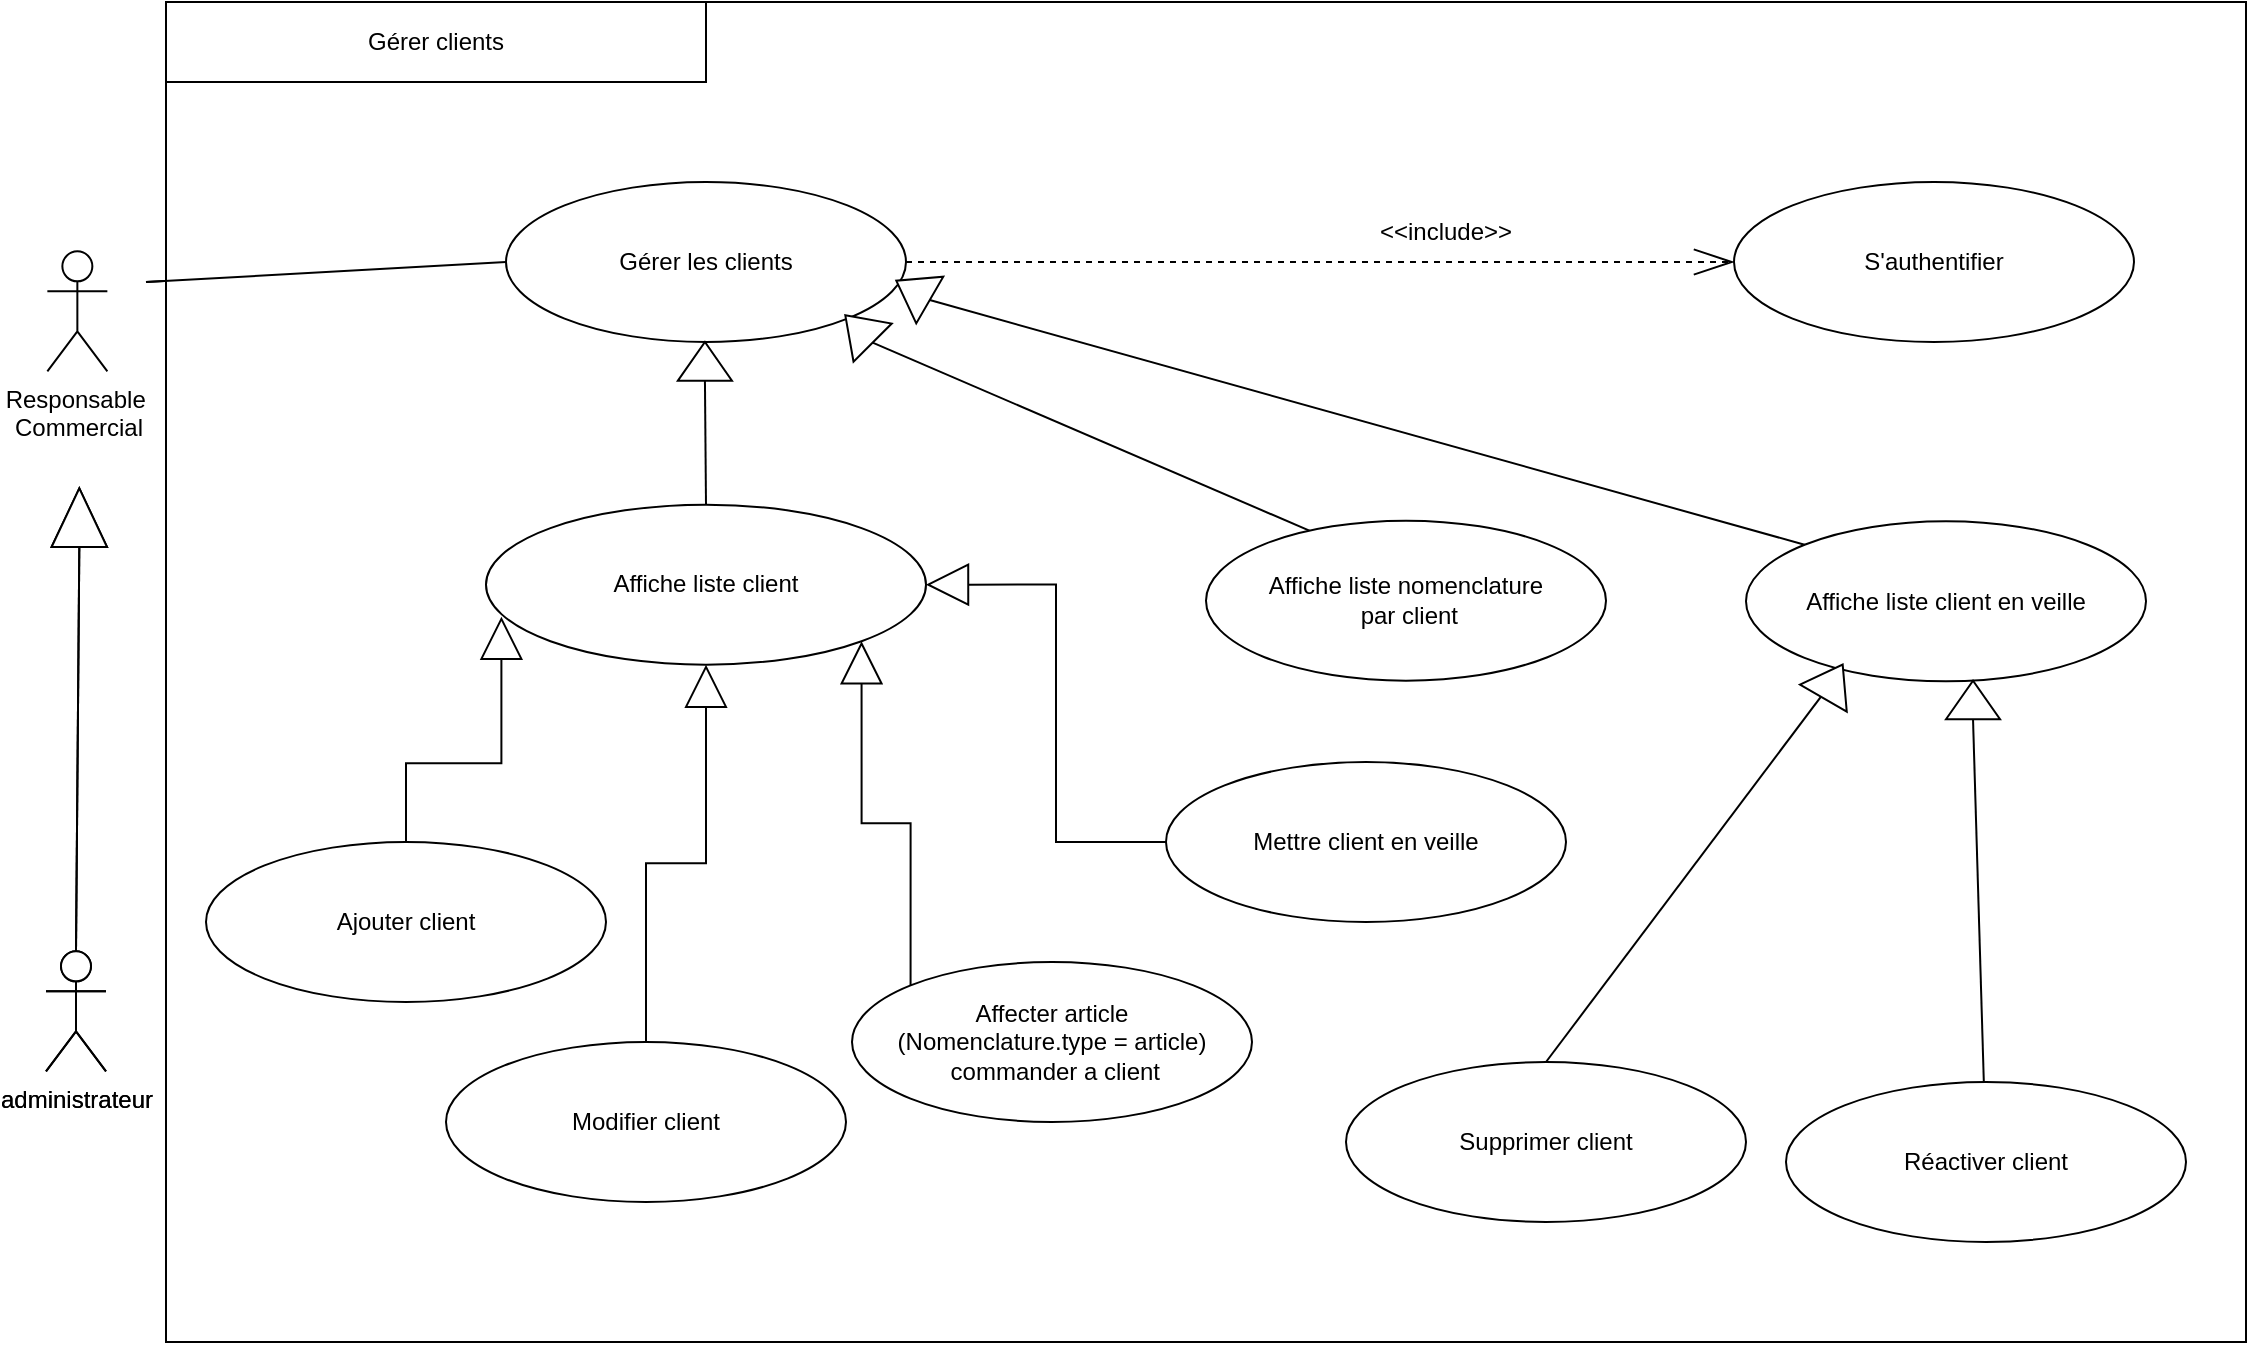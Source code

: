 <mxfile version="21.3.7" type="gitlab">
  <diagram name="Page-1" id="1Jm4oJgx9eYc-Yt_YUTq">
    <mxGraphModel dx="2359" dy="876" grid="1" gridSize="10" guides="1" tooltips="1" connect="1" arrows="1" fold="1" page="1" pageScale="1" pageWidth="827" pageHeight="1169" math="0" shadow="0">
      <root>
        <mxCell id="0" />
        <mxCell id="1" parent="0" />
        <mxCell id="olYB9TG9YDRG8_5HBAq5-1" value="" style="rounded=0;whiteSpace=wrap;html=1;" parent="1" vertex="1">
          <mxGeometry x="-370" y="340" width="820" height="620" as="geometry" />
        </mxCell>
        <mxCell id="olYB9TG9YDRG8_5HBAq5-2" value="Responsable&amp;nbsp;&lt;br&gt;Commercial" style="shape=umlActor;verticalLabelPosition=bottom;verticalAlign=top;html=1;outlineConnect=0;" parent="1" vertex="1">
          <mxGeometry x="-429.32" y="464.66" width="30" height="60" as="geometry" />
        </mxCell>
        <mxCell id="olYB9TG9YDRG8_5HBAq5-3" value="administrateur" style="shape=umlActor;verticalLabelPosition=bottom;verticalAlign=top;html=1;outlineConnect=0;" parent="1" vertex="1">
          <mxGeometry x="-430" y="814.66" width="30" height="60" as="geometry" />
        </mxCell>
        <mxCell id="olYB9TG9YDRG8_5HBAq5-4" value="Gérer les commandes" style="ellipse;whiteSpace=wrap;html=1;" parent="1" vertex="1">
          <mxGeometry x="-200" y="430" width="200" height="80" as="geometry" />
        </mxCell>
        <mxCell id="olYB9TG9YDRG8_5HBAq5-5" value="" style="endArrow=none;html=1;rounded=0;entryX=0;entryY=0.5;entryDx=0;entryDy=0;" parent="1" target="olYB9TG9YDRG8_5HBAq5-4" edge="1">
          <mxGeometry width="50" height="50" relative="1" as="geometry">
            <mxPoint x="-380" y="480" as="sourcePoint" />
            <mxPoint x="240" y="770" as="targetPoint" />
          </mxGeometry>
        </mxCell>
        <mxCell id="olYB9TG9YDRG8_5HBAq5-6" value="S&#39;authentifier" style="ellipse;whiteSpace=wrap;html=1;" parent="1" vertex="1">
          <mxGeometry x="190" y="433.17" width="200" height="80" as="geometry" />
        </mxCell>
        <mxCell id="olYB9TG9YDRG8_5HBAq5-7" value="Affiche liste commande" style="ellipse;whiteSpace=wrap;html=1;" parent="1" vertex="1">
          <mxGeometry x="-240" y="590.0" width="220" height="80" as="geometry" />
        </mxCell>
        <mxCell id="olYB9TG9YDRG8_5HBAq5-8" value="" style="endArrow=none;html=1;rounded=0;exitX=0.5;exitY=0;exitDx=0;exitDy=0;entryX=0;entryY=0.5;entryDx=0;entryDy=0;" parent="1" source="olYB9TG9YDRG8_5HBAq5-7" target="olYB9TG9YDRG8_5HBAq5-16" edge="1">
          <mxGeometry width="50" height="50" relative="1" as="geometry">
            <mxPoint x="50" y="720" as="sourcePoint" />
            <mxPoint x="-183.378" y="545.51" as="targetPoint" />
          </mxGeometry>
        </mxCell>
        <mxCell id="olYB9TG9YDRG8_5HBAq5-9" value="Ajouter commande" style="ellipse;whiteSpace=wrap;html=1;" parent="1" vertex="1">
          <mxGeometry x="-360" y="720" width="200" height="80" as="geometry" />
        </mxCell>
        <mxCell id="olYB9TG9YDRG8_5HBAq5-10" value="" style="endArrow=none;dashed=1;html=1;dashPattern=1 3;strokeWidth=2;rounded=0;exitX=1;exitY=0.5;exitDx=0;exitDy=0;entryX=0;entryY=0.5;entryDx=0;entryDy=0;" parent="1" source="olYB9TG9YDRG8_5HBAq5-4" target="olYB9TG9YDRG8_5HBAq5-11" edge="1">
          <mxGeometry width="50" height="50" relative="1" as="geometry">
            <mxPoint x="50" y="720" as="sourcePoint" />
            <mxPoint x="100" y="670" as="targetPoint" />
          </mxGeometry>
        </mxCell>
        <mxCell id="olYB9TG9YDRG8_5HBAq5-11" value="" style="triangle;whiteSpace=wrap;html=1;rotation=0;" parent="1" vertex="1">
          <mxGeometry x="161.36" y="460.0" width="28.64" height="27.71" as="geometry" />
        </mxCell>
        <mxCell id="olYB9TG9YDRG8_5HBAq5-12" value="&amp;lt;&amp;lt;include&amp;gt;&amp;gt;" style="text;html=1;strokeColor=none;fillColor=none;align=center;verticalAlign=middle;whiteSpace=wrap;rounded=0;" parent="1" vertex="1">
          <mxGeometry x="70" y="444.66" width="40" height="20" as="geometry" />
        </mxCell>
        <mxCell id="olYB9TG9YDRG8_5HBAq5-13" value="" style="endArrow=none;html=1;rounded=0;entryX=0;entryY=0.5;entryDx=0;entryDy=0;exitX=0.5;exitY=0;exitDx=0;exitDy=0;" parent="1" source="olYB9TG9YDRG8_5HBAq5-9" target="olYB9TG9YDRG8_5HBAq5-15" edge="1">
          <mxGeometry width="50" height="50" relative="1" as="geometry">
            <mxPoint x="30" y="916" as="sourcePoint" />
            <mxPoint x="-26.831" y="720.686" as="targetPoint" />
          </mxGeometry>
        </mxCell>
        <mxCell id="olYB9TG9YDRG8_5HBAq5-14" value="Gérer commandes" style="rounded=0;whiteSpace=wrap;html=1;" parent="1" vertex="1">
          <mxGeometry x="-370" y="340" width="270" height="40" as="geometry" />
        </mxCell>
        <mxCell id="olYB9TG9YDRG8_5HBAq5-15" value="" style="triangle;whiteSpace=wrap;html=1;rotation=-150;direction=south;" parent="1" vertex="1">
          <mxGeometry x="-216.49" y="660" width="27.02" height="19.32" as="geometry" />
        </mxCell>
        <mxCell id="olYB9TG9YDRG8_5HBAq5-16" value="" style="triangle;whiteSpace=wrap;html=1;rotation=-180;direction=south;" parent="1" vertex="1">
          <mxGeometry x="-140" y="510.0" width="27.02" height="19.32" as="geometry" />
        </mxCell>
        <mxCell id="olYB9TG9YDRG8_5HBAq5-17" value="Affiche liste commande fermée" style="ellipse;whiteSpace=wrap;html=1;" parent="1" vertex="1">
          <mxGeometry x="220" y="584" width="200" height="80" as="geometry" />
        </mxCell>
        <mxCell id="olYB9TG9YDRG8_5HBAq5-18" value="" style="triangle;whiteSpace=wrap;html=1;rotation=-225;direction=south;" parent="1" vertex="1">
          <mxGeometry x="-27" y="493.85" width="27.02" height="19.32" as="geometry" />
        </mxCell>
        <mxCell id="olYB9TG9YDRG8_5HBAq5-19" value="" style="endArrow=none;html=1;rounded=0;entryX=0;entryY=0.5;entryDx=0;entryDy=0;" parent="1" source="olYB9TG9YDRG8_5HBAq5-17" target="olYB9TG9YDRG8_5HBAq5-18" edge="1">
          <mxGeometry width="50" height="50" relative="1" as="geometry">
            <mxPoint x="-31" y="612" as="sourcePoint" />
            <mxPoint x="-106" y="530" as="targetPoint" />
          </mxGeometry>
        </mxCell>
        <mxCell id="olYB9TG9YDRG8_5HBAq5-20" value="Fermer commande" style="ellipse;whiteSpace=wrap;html=1;" parent="1" vertex="1">
          <mxGeometry x="40.0" y="710.0" width="200" height="80" as="geometry" />
        </mxCell>
        <mxCell id="olYB9TG9YDRG8_5HBAq5-21" value="" style="triangle;whiteSpace=wrap;html=1;rotation=-225;direction=south;" parent="1" vertex="1">
          <mxGeometry x="-27" y="630" width="27.02" height="19.32" as="geometry" />
        </mxCell>
        <mxCell id="olYB9TG9YDRG8_5HBAq5-22" value="" style="endArrow=none;html=1;rounded=0;entryX=0;entryY=0.5;entryDx=0;entryDy=0;exitX=0;exitY=0;exitDx=0;exitDy=0;" parent="1" source="olYB9TG9YDRG8_5HBAq5-20" target="olYB9TG9YDRG8_5HBAq5-21" edge="1">
          <mxGeometry width="50" height="50" relative="1" as="geometry">
            <mxPoint x="-31" y="612" as="sourcePoint" />
            <mxPoint x="-106" y="530" as="targetPoint" />
          </mxGeometry>
        </mxCell>
        <mxCell id="olYB9TG9YDRG8_5HBAq5-23" value="Modifier commande" style="ellipse;whiteSpace=wrap;html=1;" parent="1" vertex="1">
          <mxGeometry x="-260" y="830" width="200" height="80" as="geometry" />
        </mxCell>
        <mxCell id="olYB9TG9YDRG8_5HBAq5-24" value="Annuler commande" style="ellipse;whiteSpace=wrap;html=1;" parent="1" vertex="1">
          <mxGeometry x="230" y="830.0" width="200" height="80" as="geometry" />
        </mxCell>
        <mxCell id="olYB9TG9YDRG8_5HBAq5-25" value="" style="endArrow=none;html=1;rounded=0;exitX=0.5;exitY=0;exitDx=0;exitDy=0;entryX=0.515;entryY=0.494;entryDx=0;entryDy=0;entryPerimeter=0;" parent="1" source="olYB9TG9YDRG8_5HBAq5-24" target="olYB9TG9YDRG8_5HBAq5-26" edge="1">
          <mxGeometry width="50" height="50" relative="1" as="geometry">
            <mxPoint x="-176" y="600" as="sourcePoint" />
            <mxPoint x="-176" y="550" as="targetPoint" />
          </mxGeometry>
        </mxCell>
        <mxCell id="olYB9TG9YDRG8_5HBAq5-26" value="" style="triangle;whiteSpace=wrap;html=1;rotation=-180;direction=south;" parent="1" vertex="1">
          <mxGeometry x="316.49" y="660" width="27.02" height="19.32" as="geometry" />
        </mxCell>
        <mxCell id="olYB9TG9YDRG8_5HBAq5-27" value="" style="endArrow=none;html=1;rounded=0;exitX=0.5;exitY=0;exitDx=0;exitDy=0;entryX=0;entryY=0.5;entryDx=0;entryDy=0;" parent="1" source="olYB9TG9YDRG8_5HBAq5-23" target="olYB9TG9YDRG8_5HBAq5-28" edge="1">
          <mxGeometry width="50" height="50" relative="1" as="geometry">
            <mxPoint x="30" y="745" as="sourcePoint" />
            <mxPoint x="-40" y="686" as="targetPoint" />
          </mxGeometry>
        </mxCell>
        <mxCell id="olYB9TG9YDRG8_5HBAq5-28" value="" style="triangle;whiteSpace=wrap;html=1;rotation=-180;direction=south;" parent="1" vertex="1">
          <mxGeometry x="-140" y="671.34" width="27.02" height="19.32" as="geometry" />
        </mxCell>
        <mxCell id="olYB9TG9YDRG8_5HBAq5-29" value="Affecter article &lt;br&gt;(Nomenclature.type = article)" style="ellipse;whiteSpace=wrap;html=1;" parent="1" vertex="1">
          <mxGeometry x="-27.0" y="830.0" width="200" height="80" as="geometry" />
        </mxCell>
        <mxCell id="olYB9TG9YDRG8_5HBAq5-30" value="" style="endArrow=none;html=1;rounded=0;entryX=0;entryY=0.5;entryDx=0;entryDy=0;" parent="1" source="olYB9TG9YDRG8_5HBAq5-29" target="olYB9TG9YDRG8_5HBAq5-31" edge="1">
          <mxGeometry width="50" height="50" relative="1" as="geometry">
            <mxPoint x="-150" y="840" as="sourcePoint" />
            <mxPoint x="-116" y="701" as="targetPoint" />
          </mxGeometry>
        </mxCell>
        <mxCell id="olYB9TG9YDRG8_5HBAq5-31" value="" style="triangle;whiteSpace=wrap;html=1;rotation=-210;direction=south;" parent="1" vertex="1">
          <mxGeometry x="-87.02" y="665.34" width="27.02" height="19.32" as="geometry" />
        </mxCell>
        <mxCell id="olYB9TG9YDRG8_5HBAq5-32" value="" style="endArrow=none;html=1;rounded=0;exitX=0.5;exitY=0;exitDx=0;exitDy=0;exitPerimeter=0;entryX=0;entryY=0.5;entryDx=0;entryDy=0;" parent="1" source="olYB9TG9YDRG8_5HBAq5-3" target="olYB9TG9YDRG8_5HBAq5-33" edge="1">
          <mxGeometry width="50" height="50" relative="1" as="geometry">
            <mxPoint x="-415" y="815" as="sourcePoint" />
            <mxPoint x="-414" y="592" as="targetPoint" />
          </mxGeometry>
        </mxCell>
        <mxCell id="olYB9TG9YDRG8_5HBAq5-33" value="" style="triangle;whiteSpace=wrap;html=1;rotation=-90;" parent="1" vertex="1">
          <mxGeometry x="-428" y="584.0" width="29.32" height="27.71" as="geometry" />
        </mxCell>
        <mxCell id="olYB9TG9YDRG8_5HBAq5-34" value="" style="rounded=0;whiteSpace=wrap;html=1;" parent="1" vertex="1">
          <mxGeometry x="-370" y="340" width="1040" height="670" as="geometry" />
        </mxCell>
        <mxCell id="olYB9TG9YDRG8_5HBAq5-36" value="administrateur" style="shape=umlActor;verticalLabelPosition=bottom;verticalAlign=top;html=1;outlineConnect=0;" parent="1" vertex="1">
          <mxGeometry x="-430" y="814.66" width="30" height="60" as="geometry" />
        </mxCell>
        <mxCell id="A2YVja-CUn3fUNjtcGq_-1" style="edgeStyle=orthogonalEdgeStyle;rounded=0;orthogonalLoop=1;jettySize=auto;html=1;endArrow=openThin;endFill=0;endSize=18;dashed=1;" edge="1" parent="1" source="olYB9TG9YDRG8_5HBAq5-37" target="olYB9TG9YDRG8_5HBAq5-39">
          <mxGeometry relative="1" as="geometry" />
        </mxCell>
        <mxCell id="olYB9TG9YDRG8_5HBAq5-37" value="Gérer les clients" style="ellipse;whiteSpace=wrap;html=1;" parent="1" vertex="1">
          <mxGeometry x="-200" y="430" width="200" height="80" as="geometry" />
        </mxCell>
        <mxCell id="olYB9TG9YDRG8_5HBAq5-38" value="" style="endArrow=none;html=1;rounded=0;entryX=0;entryY=0.5;entryDx=0;entryDy=0;" parent="1" target="olYB9TG9YDRG8_5HBAq5-37" edge="1">
          <mxGeometry width="50" height="50" relative="1" as="geometry">
            <mxPoint x="-380" y="480" as="sourcePoint" />
            <mxPoint x="240" y="770" as="targetPoint" />
          </mxGeometry>
        </mxCell>
        <mxCell id="olYB9TG9YDRG8_5HBAq5-39" value="S&#39;authentifier" style="ellipse;whiteSpace=wrap;html=1;" parent="1" vertex="1">
          <mxGeometry x="414" y="430" width="200" height="80" as="geometry" />
        </mxCell>
        <mxCell id="olYB9TG9YDRG8_5HBAq5-40" value="Affiche liste client" style="ellipse;whiteSpace=wrap;html=1;" parent="1" vertex="1">
          <mxGeometry x="-210" y="591.34" width="220" height="80" as="geometry" />
        </mxCell>
        <mxCell id="olYB9TG9YDRG8_5HBAq5-41" value="" style="endArrow=none;html=1;rounded=0;exitX=0.5;exitY=0;exitDx=0;exitDy=0;entryX=0;entryY=0.5;entryDx=0;entryDy=0;" parent="1" source="olYB9TG9YDRG8_5HBAq5-40" target="olYB9TG9YDRG8_5HBAq5-49" edge="1">
          <mxGeometry width="50" height="50" relative="1" as="geometry">
            <mxPoint x="50" y="720" as="sourcePoint" />
            <mxPoint x="-183.378" y="545.51" as="targetPoint" />
          </mxGeometry>
        </mxCell>
        <mxCell id="A2YVja-CUn3fUNjtcGq_-5" style="edgeStyle=orthogonalEdgeStyle;rounded=0;orthogonalLoop=1;jettySize=auto;html=1;entryX=0.035;entryY=0.7;entryDx=0;entryDy=0;entryPerimeter=0;endArrow=block;endFill=0;endSize=19;" edge="1" parent="1" source="olYB9TG9YDRG8_5HBAq5-42" target="olYB9TG9YDRG8_5HBAq5-40">
          <mxGeometry relative="1" as="geometry" />
        </mxCell>
        <mxCell id="olYB9TG9YDRG8_5HBAq5-42" value="Ajouter client" style="ellipse;whiteSpace=wrap;html=1;" parent="1" vertex="1">
          <mxGeometry x="-350" y="760" width="200" height="80" as="geometry" />
        </mxCell>
        <mxCell id="olYB9TG9YDRG8_5HBAq5-45" value="&amp;lt;&amp;lt;include&amp;gt;&amp;gt;" style="text;html=1;strokeColor=none;fillColor=none;align=center;verticalAlign=middle;whiteSpace=wrap;rounded=0;" parent="1" vertex="1">
          <mxGeometry x="250" y="444.66" width="40" height="20" as="geometry" />
        </mxCell>
        <mxCell id="olYB9TG9YDRG8_5HBAq5-47" value="Gérer clients" style="rounded=0;whiteSpace=wrap;html=1;" parent="1" vertex="1">
          <mxGeometry x="-370" y="340" width="270" height="40" as="geometry" />
        </mxCell>
        <mxCell id="olYB9TG9YDRG8_5HBAq5-49" value="" style="triangle;whiteSpace=wrap;html=1;rotation=-180;direction=south;" parent="1" vertex="1">
          <mxGeometry x="-114.04" y="510.0" width="27.02" height="19.32" as="geometry" />
        </mxCell>
        <mxCell id="olYB9TG9YDRG8_5HBAq5-50" value="Affiche liste client en veille" style="ellipse;whiteSpace=wrap;html=1;" parent="1" vertex="1">
          <mxGeometry x="420" y="599.66" width="200" height="80" as="geometry" />
        </mxCell>
        <mxCell id="olYB9TG9YDRG8_5HBAq5-51" value="" style="triangle;whiteSpace=wrap;html=1;rotation=-225;direction=south;" parent="1" vertex="1">
          <mxGeometry x="-37.02" y="493.85" width="27.02" height="19.32" as="geometry" />
        </mxCell>
        <mxCell id="olYB9TG9YDRG8_5HBAq5-52" value="" style="endArrow=none;html=1;rounded=0;entryX=0;entryY=0.5;entryDx=0;entryDy=0;exitX=0.27;exitY=0.075;exitDx=0;exitDy=0;exitPerimeter=0;" parent="1" source="olYB9TG9YDRG8_5HBAq5-70" target="olYB9TG9YDRG8_5HBAq5-51" edge="1">
          <mxGeometry width="50" height="50" relative="1" as="geometry">
            <mxPoint x="-31" y="612" as="sourcePoint" />
            <mxPoint x="-106" y="530" as="targetPoint" />
          </mxGeometry>
        </mxCell>
        <mxCell id="A2YVja-CUn3fUNjtcGq_-2" style="edgeStyle=orthogonalEdgeStyle;rounded=0;orthogonalLoop=1;jettySize=auto;html=1;exitX=0;exitY=0.5;exitDx=0;exitDy=0;entryX=1;entryY=0.5;entryDx=0;entryDy=0;endArrow=block;endFill=0;endSize=19;" edge="1" parent="1" source="olYB9TG9YDRG8_5HBAq5-53" target="olYB9TG9YDRG8_5HBAq5-40">
          <mxGeometry relative="1" as="geometry" />
        </mxCell>
        <mxCell id="olYB9TG9YDRG8_5HBAq5-53" value="Mettre client en veille" style="ellipse;whiteSpace=wrap;html=1;" parent="1" vertex="1">
          <mxGeometry x="130" y="720.0" width="200" height="80" as="geometry" />
        </mxCell>
        <mxCell id="A2YVja-CUn3fUNjtcGq_-4" style="edgeStyle=orthogonalEdgeStyle;rounded=0;orthogonalLoop=1;jettySize=auto;html=1;entryX=0.5;entryY=1;entryDx=0;entryDy=0;endArrow=block;endFill=0;endSize=19;" edge="1" parent="1" source="olYB9TG9YDRG8_5HBAq5-56" target="olYB9TG9YDRG8_5HBAq5-40">
          <mxGeometry relative="1" as="geometry" />
        </mxCell>
        <mxCell id="olYB9TG9YDRG8_5HBAq5-56" value="Modifier client" style="ellipse;whiteSpace=wrap;html=1;" parent="1" vertex="1">
          <mxGeometry x="-230" y="860" width="200" height="80" as="geometry" />
        </mxCell>
        <mxCell id="olYB9TG9YDRG8_5HBAq5-57" value="Supprimer client" style="ellipse;whiteSpace=wrap;html=1;" parent="1" vertex="1">
          <mxGeometry x="220" y="870.0" width="200" height="80" as="geometry" />
        </mxCell>
        <mxCell id="olYB9TG9YDRG8_5HBAq5-58" value="" style="endArrow=none;html=1;rounded=0;exitX=0.5;exitY=0;exitDx=0;exitDy=0;entryX=0.515;entryY=0.494;entryDx=0;entryDy=0;entryPerimeter=0;" parent="1" source="olYB9TG9YDRG8_5HBAq5-57" target="olYB9TG9YDRG8_5HBAq5-59" edge="1">
          <mxGeometry width="50" height="50" relative="1" as="geometry">
            <mxPoint x="-176" y="600" as="sourcePoint" />
            <mxPoint x="-176" y="550" as="targetPoint" />
          </mxGeometry>
        </mxCell>
        <mxCell id="olYB9TG9YDRG8_5HBAq5-59" value="" style="triangle;whiteSpace=wrap;html=1;rotation=-150;direction=south;" parent="1" vertex="1">
          <mxGeometry x="450" y="670" width="27.02" height="19.32" as="geometry" />
        </mxCell>
        <mxCell id="A2YVja-CUn3fUNjtcGq_-3" style="edgeStyle=orthogonalEdgeStyle;rounded=0;orthogonalLoop=1;jettySize=auto;html=1;exitX=0;exitY=0;exitDx=0;exitDy=0;entryX=1;entryY=1;entryDx=0;entryDy=0;endArrow=block;endFill=0;endSize=19;" edge="1" parent="1" source="olYB9TG9YDRG8_5HBAq5-62" target="olYB9TG9YDRG8_5HBAq5-40">
          <mxGeometry relative="1" as="geometry" />
        </mxCell>
        <mxCell id="olYB9TG9YDRG8_5HBAq5-62" value="Affecter article &lt;br&gt;(Nomenclature.type = article)&lt;br&gt;&amp;nbsp;commander a client" style="ellipse;whiteSpace=wrap;html=1;" parent="1" vertex="1">
          <mxGeometry x="-27.0" y="820.0" width="200" height="80" as="geometry" />
        </mxCell>
        <mxCell id="olYB9TG9YDRG8_5HBAq5-65" value="" style="endArrow=none;html=1;rounded=0;exitX=0.5;exitY=0;exitDx=0;exitDy=0;exitPerimeter=0;entryX=0;entryY=0.5;entryDx=0;entryDy=0;" parent="1" source="olYB9TG9YDRG8_5HBAq5-36" target="olYB9TG9YDRG8_5HBAq5-66" edge="1">
          <mxGeometry width="50" height="50" relative="1" as="geometry">
            <mxPoint x="-415" y="815" as="sourcePoint" />
            <mxPoint x="-414" y="592" as="targetPoint" />
          </mxGeometry>
        </mxCell>
        <mxCell id="olYB9TG9YDRG8_5HBAq5-66" value="" style="triangle;whiteSpace=wrap;html=1;rotation=-90;" parent="1" vertex="1">
          <mxGeometry x="-428" y="584.0" width="29.32" height="27.71" as="geometry" />
        </mxCell>
        <mxCell id="olYB9TG9YDRG8_5HBAq5-67" value="Réactiver client" style="ellipse;whiteSpace=wrap;html=1;" parent="1" vertex="1">
          <mxGeometry x="440" y="880.0" width="200" height="80" as="geometry" />
        </mxCell>
        <mxCell id="olYB9TG9YDRG8_5HBAq5-68" value="" style="triangle;whiteSpace=wrap;html=1;rotation=-180;direction=south;" parent="1" vertex="1">
          <mxGeometry x="520" y="679.32" width="27.02" height="19.32" as="geometry" />
        </mxCell>
        <mxCell id="olYB9TG9YDRG8_5HBAq5-69" value="" style="endArrow=none;html=1;rounded=0;entryX=0;entryY=0.5;entryDx=0;entryDy=0;" parent="1" source="olYB9TG9YDRG8_5HBAq5-67" target="olYB9TG9YDRG8_5HBAq5-68" edge="1">
          <mxGeometry width="50" height="50" relative="1" as="geometry">
            <mxPoint x="370" y="800" as="sourcePoint" />
            <mxPoint x="410" y="660" as="targetPoint" />
          </mxGeometry>
        </mxCell>
        <mxCell id="olYB9TG9YDRG8_5HBAq5-70" value="Affiche liste nomenclature&lt;br&gt;&amp;nbsp;par client" style="ellipse;whiteSpace=wrap;html=1;" parent="1" vertex="1">
          <mxGeometry x="150" y="599.32" width="200" height="80" as="geometry" />
        </mxCell>
        <mxCell id="olYB9TG9YDRG8_5HBAq5-71" value="" style="endArrow=none;html=1;rounded=0;exitX=0;exitY=0;exitDx=0;exitDy=0;entryX=0;entryY=0.5;entryDx=0;entryDy=0;" parent="1" source="olYB9TG9YDRG8_5HBAq5-50" target="olYB9TG9YDRG8_5HBAq5-72" edge="1">
          <mxGeometry width="50" height="50" relative="1" as="geometry">
            <mxPoint x="104" y="606" as="sourcePoint" />
            <mxPoint x="3" y="520" as="targetPoint" />
          </mxGeometry>
        </mxCell>
        <mxCell id="olYB9TG9YDRG8_5HBAq5-72" value="" style="triangle;whiteSpace=wrap;html=1;rotation=120;direction=south;" parent="1" vertex="1">
          <mxGeometry x="-10" y="474.53" width="27.02" height="19.32" as="geometry" />
        </mxCell>
      </root>
    </mxGraphModel>
  </diagram>
</mxfile>
